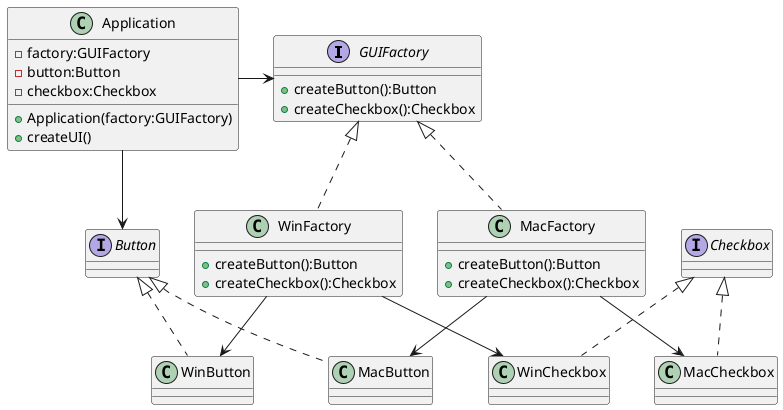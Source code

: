 @startuml
Interface GUIFactory{
+createButton():Button
+createCheckbox():Checkbox
}

class WinFactory implements GUIFactory{
+createButton():Button
+createCheckbox():Checkbox
}

class MacFactory implements GUIFactory{
+createButton():Button
+createCheckbox():Checkbox
}

class Application{
-factory:GUIFactory
-button:Button
-checkbox:Checkbox

+Application(factory:GUIFactory)
+createUI()
}

Interface Button
Interface Checkbox

class WinButton implements Button
class WinCheckbox implements Checkbox
class MacButton implements Button
class MacCheckbox implements Checkbox

Application -> GUIFactory
Application --> Button
MacFactory --> MacButton
MacFactory --> MacCheckbox
WinFactory --> WinButton
WinFactory --> WinCheckbox


@enduml
